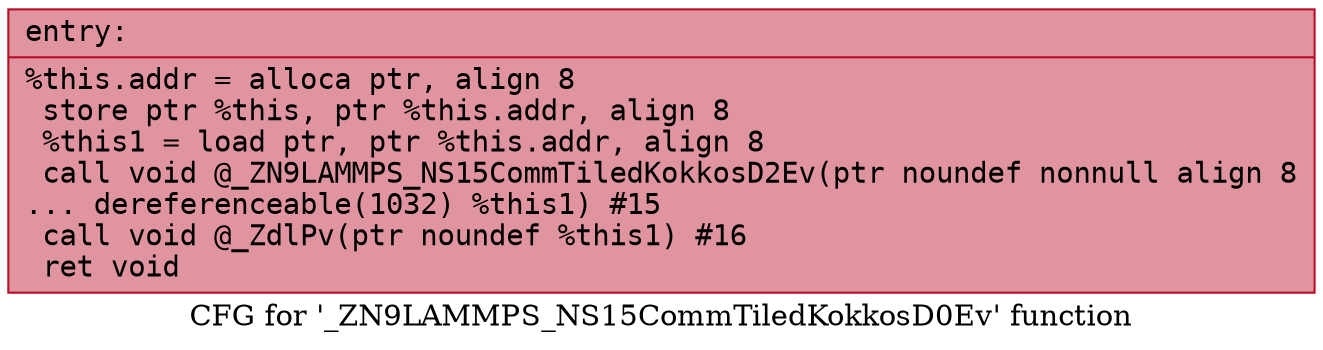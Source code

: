 digraph "CFG for '_ZN9LAMMPS_NS15CommTiledKokkosD0Ev' function" {
	label="CFG for '_ZN9LAMMPS_NS15CommTiledKokkosD0Ev' function";

	Node0x5628737d8d80 [shape=record,color="#b70d28ff", style=filled, fillcolor="#b70d2870" fontname="Courier",label="{entry:\l|  %this.addr = alloca ptr, align 8\l  store ptr %this, ptr %this.addr, align 8\l  %this1 = load ptr, ptr %this.addr, align 8\l  call void @_ZN9LAMMPS_NS15CommTiledKokkosD2Ev(ptr noundef nonnull align 8\l... dereferenceable(1032) %this1) #15\l  call void @_ZdlPv(ptr noundef %this1) #16\l  ret void\l}"];
}
